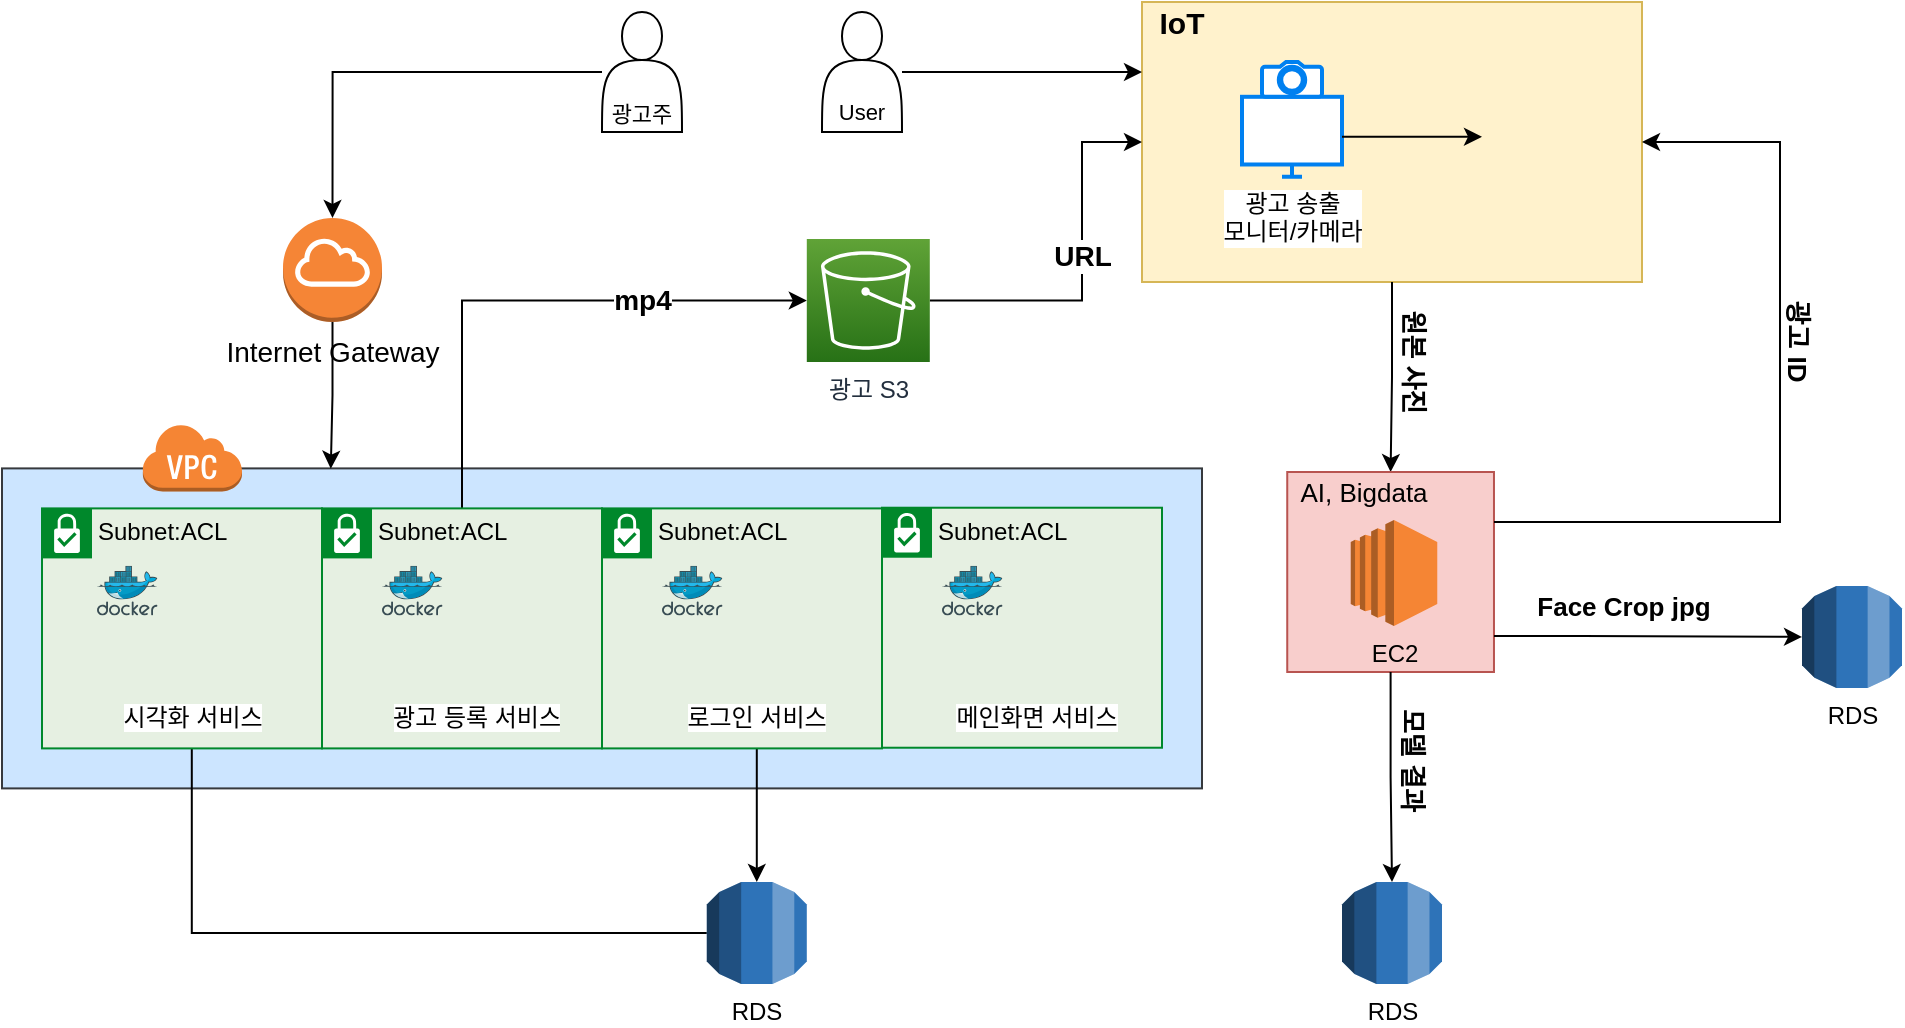 <mxfile version="14.7.0" type="github">
  <diagram id="4jmj68S6x0aWC6QBNpU3" name="Page-1">
    <mxGraphModel dx="2692" dy="548" grid="1" gridSize="10" guides="1" tooltips="1" connect="1" arrows="1" fold="1" page="1" pageScale="1" pageWidth="827" pageHeight="1169" math="0" shadow="0">
      <root>
        <mxCell id="0" />
        <mxCell id="1" parent="0" />
        <mxCell id="Qap0fLW_GG_LP9776kVZ-2" value="Subnet:ACL" style="shape=mxgraph.ibm.box;prType=subnet;fontStyle=0;verticalAlign=top;align=left;spacingLeft=32;spacingTop=4;fillColor=#E6F0E2;rounded=0;whiteSpace=wrap;html=1;strokeColor=#00882B;strokeWidth=1;dashed=0;container=1;spacing=-4;collapsible=0;expand=0;recursiveResize=0;" vertex="1" parent="1">
          <mxGeometry x="-690" y="293.2" width="140" height="120" as="geometry" />
        </mxCell>
        <mxCell id="bCeK4MnwxXuD67tKos-r-20" value="" style="rounded=0;whiteSpace=wrap;html=1;fillColor=#cce5ff;strokeColor=#36393d;" parent="1" vertex="1">
          <mxGeometry x="-850" y="273.2" width="600" height="160" as="geometry" />
        </mxCell>
        <mxCell id="bCeK4MnwxXuD67tKos-r-1" value="" style="group" parent="1" vertex="1" connectable="0">
          <mxGeometry x="-280" y="40" width="250" height="140" as="geometry" />
        </mxCell>
        <mxCell id="bCeK4MnwxXuD67tKos-r-2" value="" style="rounded=0;whiteSpace=wrap;html=1;fillColor=#fff2cc;strokeColor=#d6b656;" parent="bCeK4MnwxXuD67tKos-r-1" vertex="1">
          <mxGeometry width="250" height="140" as="geometry" />
        </mxCell>
        <mxCell id="bCeK4MnwxXuD67tKos-r-3" value="" style="group" parent="bCeK4MnwxXuD67tKos-r-1" vertex="1" connectable="0">
          <mxGeometry x="50" y="30" width="50" height="57.4" as="geometry" />
        </mxCell>
        <mxCell id="bCeK4MnwxXuD67tKos-r-4" value="광고 송출 &lt;br&gt;모니터/카메라" style="html=1;verticalLabelPosition=bottom;align=center;labelBackgroundColor=#ffffff;verticalAlign=top;strokeWidth=2;strokeColor=#0080F0;shadow=0;dashed=0;shape=mxgraph.ios7.icons.monitor;" parent="bCeK4MnwxXuD67tKos-r-3" vertex="1">
          <mxGeometry y="17.4" width="50" height="40" as="geometry" />
        </mxCell>
        <mxCell id="bCeK4MnwxXuD67tKos-r-5" value="" style="html=1;verticalLabelPosition=bottom;align=center;labelBackgroundColor=#ffffff;verticalAlign=top;strokeWidth=2;strokeColor=#0080F0;shadow=0;dashed=0;shape=mxgraph.ios7.icons.camera;" parent="bCeK4MnwxXuD67tKos-r-3" vertex="1">
          <mxGeometry x="10" width="30" height="17.4" as="geometry" />
        </mxCell>
        <mxCell id="bCeK4MnwxXuD67tKos-r-6" value="" style="shape=image;html=1;verticalAlign=top;verticalLabelPosition=bottom;labelBackgroundColor=#ffffff;imageAspect=0;aspect=fixed;image=https://cdn4.iconfinder.com/data/icons/logos-and-brands/512/272_Raspberry_Pi_logo-128.png" parent="bCeK4MnwxXuD67tKos-r-1" vertex="1">
          <mxGeometry x="170" y="34.9" width="65" height="65" as="geometry" />
        </mxCell>
        <mxCell id="bCeK4MnwxXuD67tKos-r-7" style="edgeStyle=orthogonalEdgeStyle;rounded=0;orthogonalLoop=1;jettySize=auto;html=1;entryX=0;entryY=0.5;entryDx=0;entryDy=0;" parent="bCeK4MnwxXuD67tKos-r-1" source="bCeK4MnwxXuD67tKos-r-4" target="bCeK4MnwxXuD67tKos-r-6" edge="1">
          <mxGeometry relative="1" as="geometry" />
        </mxCell>
        <mxCell id="bCeK4MnwxXuD67tKos-r-8" value="&lt;font style=&quot;font-size: 15px&quot;&gt;&lt;b&gt;IoT&lt;/b&gt;&lt;/font&gt;" style="text;html=1;fillColor=none;align=center;verticalAlign=middle;whiteSpace=wrap;rounded=0;" parent="bCeK4MnwxXuD67tKos-r-1" vertex="1">
          <mxGeometry width="40" height="20" as="geometry" />
        </mxCell>
        <mxCell id="bCeK4MnwxXuD67tKos-r-9" style="edgeStyle=orthogonalEdgeStyle;rounded=0;orthogonalLoop=1;jettySize=auto;html=1;entryX=0.5;entryY=0;entryDx=0;entryDy=0;" parent="1" source="bCeK4MnwxXuD67tKos-r-2" target="bCeK4MnwxXuD67tKos-r-13" edge="1">
          <mxGeometry relative="1" as="geometry">
            <mxPoint x="79" y="110.0" as="targetPoint" />
          </mxGeometry>
        </mxCell>
        <mxCell id="bCeK4MnwxXuD67tKos-r-10" style="edgeStyle=orthogonalEdgeStyle;rounded=0;orthogonalLoop=1;jettySize=auto;html=1;entryX=0;entryY=0.25;entryDx=0;entryDy=0;" parent="1" source="bCeK4MnwxXuD67tKos-r-11" target="bCeK4MnwxXuD67tKos-r-2" edge="1">
          <mxGeometry relative="1" as="geometry" />
        </mxCell>
        <mxCell id="bCeK4MnwxXuD67tKos-r-12" value="" style="group" parent="1" vertex="1" connectable="0">
          <mxGeometry x="-214" y="275" width="120" height="101" as="geometry" />
        </mxCell>
        <mxCell id="bCeK4MnwxXuD67tKos-r-13" value="" style="rounded=0;whiteSpace=wrap;html=1;strokeColor=#b85450;fillColor=#f8cecc;" parent="bCeK4MnwxXuD67tKos-r-12" vertex="1">
          <mxGeometry x="6.62" width="103.37" height="100" as="geometry" />
        </mxCell>
        <mxCell id="bCeK4MnwxXuD67tKos-r-14" value="&lt;font style=&quot;font-size: 13px&quot;&gt;AI, Bigdata&lt;/font&gt;" style="text;html=1;fillColor=none;align=center;verticalAlign=middle;whiteSpace=wrap;rounded=0;" parent="bCeK4MnwxXuD67tKos-r-12" vertex="1">
          <mxGeometry x="6.62" width="75.63" height="20" as="geometry" />
        </mxCell>
        <mxCell id="bCeK4MnwxXuD67tKos-r-15" value="EC2" style="outlineConnect=0;dashed=0;verticalLabelPosition=bottom;verticalAlign=top;align=center;html=1;shape=mxgraph.aws3.ec2;fillColor=#F58534;gradientColor=none;strokeColor=#000000;" parent="bCeK4MnwxXuD67tKos-r-12" vertex="1">
          <mxGeometry x="38.38" y="24" width="43.25" height="53" as="geometry" />
        </mxCell>
        <mxCell id="bCeK4MnwxXuD67tKos-r-16" value="&lt;font size=&quot;1&quot;&gt;&lt;b style=&quot;font-size: 13px&quot;&gt;원본 사진&lt;/b&gt;&lt;/font&gt;" style="text;html=1;strokeColor=none;fillColor=none;align=center;verticalAlign=middle;whiteSpace=wrap;rounded=0;rotation=90;" parent="1" vertex="1">
          <mxGeometry x="-176.5" y="210" width="65" height="20" as="geometry" />
        </mxCell>
        <mxCell id="bCeK4MnwxXuD67tKos-r-17" value="&lt;span style=&quot;font-size: 13px&quot;&gt;&lt;b&gt;광고 ID&lt;/b&gt;&lt;/span&gt;" style="text;html=1;strokeColor=none;fillColor=none;align=center;verticalAlign=middle;whiteSpace=wrap;rounded=0;rotation=90;" parent="1" vertex="1">
          <mxGeometry x="23" y="200" width="50" height="20" as="geometry" />
        </mxCell>
        <mxCell id="bCeK4MnwxXuD67tKos-r-22" value="" style="outlineConnect=0;dashed=0;verticalLabelPosition=bottom;verticalAlign=top;align=center;html=1;shape=mxgraph.aws3.virtual_private_cloud;fillColor=#F58534;gradientColor=none;strokeColor=#000000;" parent="1" vertex="1">
          <mxGeometry x="-780" y="250.7" width="50" height="34" as="geometry" />
        </mxCell>
        <mxCell id="bCeK4MnwxXuD67tKos-r-23" value="&lt;font style=&quot;font-size: 14px&quot;&gt;&lt;b&gt;URL&lt;/b&gt;&lt;/font&gt;" style="edgeStyle=orthogonalEdgeStyle;rounded=0;orthogonalLoop=1;jettySize=auto;html=1;entryX=0;entryY=0.5;entryDx=0;entryDy=0;exitX=1;exitY=0.5;exitDx=0;exitDy=0;exitPerimeter=0;" parent="1" source="bCeK4MnwxXuD67tKos-r-24" target="bCeK4MnwxXuD67tKos-r-2" edge="1">
          <mxGeometry x="0.061" relative="1" as="geometry">
            <mxPoint as="offset" />
            <mxPoint x="-370" y="530" as="targetPoint" />
            <Array as="points">
              <mxPoint x="-310" y="189" />
              <mxPoint x="-310" y="110" />
            </Array>
          </mxGeometry>
        </mxCell>
        <mxCell id="bCeK4MnwxXuD67tKos-r-24" value="광고 S3" style="points=[[0,0,0],[0.25,0,0],[0.5,0,0],[0.75,0,0],[1,0,0],[0,1,0],[0.25,1,0],[0.5,1,0],[0.75,1,0],[1,1,0],[0,0.25,0],[0,0.5,0],[0,0.75,0],[1,0.25,0],[1,0.5,0],[1,0.75,0]];outlineConnect=0;fontColor=#232F3E;gradientColor=#60A337;gradientDirection=north;fillColor=#277116;strokeColor=#ffffff;dashed=0;verticalLabelPosition=bottom;verticalAlign=top;align=center;html=1;fontSize=12;fontStyle=0;aspect=fixed;shape=mxgraph.aws4.resourceIcon;resIcon=mxgraph.aws4.s3;" parent="1" vertex="1">
          <mxGeometry x="-447.6" y="158.5" width="61.5" height="61.5" as="geometry" />
        </mxCell>
        <mxCell id="bCeK4MnwxXuD67tKos-r-25" value="&lt;b&gt;&lt;font style=&quot;font-size: 13px&quot;&gt;모델 결과&lt;/font&gt;&lt;/b&gt;" style="text;html=1;strokeColor=none;fillColor=none;align=center;verticalAlign=middle;whiteSpace=wrap;rounded=0;rotation=90;" parent="1" vertex="1">
          <mxGeometry x="-184.7" y="410" width="80" height="20" as="geometry" />
        </mxCell>
        <mxCell id="bCeK4MnwxXuD67tKos-r-35" style="edgeStyle=orthogonalEdgeStyle;rounded=0;orthogonalLoop=1;jettySize=auto;html=1;entryX=1;entryY=0.5;entryDx=0;entryDy=0;" parent="1" source="bCeK4MnwxXuD67tKos-r-13" target="bCeK4MnwxXuD67tKos-r-2" edge="1">
          <mxGeometry relative="1" as="geometry">
            <Array as="points">
              <mxPoint x="39" y="300" />
              <mxPoint x="39" y="110" />
            </Array>
            <mxPoint x="39" y="233" as="targetPoint" />
          </mxGeometry>
        </mxCell>
        <mxCell id="bCeK4MnwxXuD67tKos-r-36" value="&lt;span style=&quot;font-size: 13px&quot;&gt;&lt;b&gt;Face Crop jpg&lt;/b&gt;&lt;/span&gt;" style="text;html=1;strokeColor=none;fillColor=none;align=center;verticalAlign=middle;whiteSpace=wrap;rounded=0;rotation=0;" parent="1" vertex="1">
          <mxGeometry x="-94" y="331.95" width="110" height="20" as="geometry" />
        </mxCell>
        <mxCell id="bCeK4MnwxXuD67tKos-r-41" style="edgeStyle=orthogonalEdgeStyle;rounded=0;orthogonalLoop=1;jettySize=auto;html=1;" parent="1" source="bCeK4MnwxXuD67tKos-r-42" target="bCeK4MnwxXuD67tKos-r-51" edge="1">
          <mxGeometry relative="1" as="geometry" />
        </mxCell>
        <mxCell id="bCeK4MnwxXuD67tKos-r-42" value="RDS" style="outlineConnect=0;dashed=0;verticalLabelPosition=bottom;verticalAlign=top;align=center;html=1;shape=mxgraph.aws3.rds;fillColor=#2E73B8;gradientColor=none;" parent="1" vertex="1">
          <mxGeometry x="-497.6" y="480" width="50" height="51" as="geometry" />
        </mxCell>
        <mxCell id="bCeK4MnwxXuD67tKos-r-43" style="edgeStyle=orthogonalEdgeStyle;rounded=0;orthogonalLoop=1;jettySize=auto;html=1;entryX=0.5;entryY=0;entryDx=0;entryDy=0;entryPerimeter=0;" parent="1" source="bCeK4MnwxXuD67tKos-r-40" target="bCeK4MnwxXuD67tKos-r-42" edge="1">
          <mxGeometry relative="1" as="geometry">
            <Array as="points">
              <mxPoint x="-473" y="480" />
            </Array>
          </mxGeometry>
        </mxCell>
        <mxCell id="bCeK4MnwxXuD67tKos-r-44" value="RDS" style="outlineConnect=0;dashed=0;verticalLabelPosition=bottom;verticalAlign=top;align=center;html=1;shape=mxgraph.aws3.rds;fillColor=#2E73B8;gradientColor=none;" parent="1" vertex="1">
          <mxGeometry x="-180" y="480" width="50" height="51" as="geometry" />
        </mxCell>
        <mxCell id="bCeK4MnwxXuD67tKos-r-45" style="edgeStyle=orthogonalEdgeStyle;rounded=0;orthogonalLoop=1;jettySize=auto;html=1;entryX=0.5;entryY=0;entryDx=0;entryDy=0;entryPerimeter=0;" parent="1" source="bCeK4MnwxXuD67tKos-r-13" target="bCeK4MnwxXuD67tKos-r-44" edge="1">
          <mxGeometry relative="1" as="geometry" />
        </mxCell>
        <mxCell id="bCeK4MnwxXuD67tKos-r-46" value="RDS" style="outlineConnect=0;dashed=0;verticalLabelPosition=bottom;verticalAlign=top;align=center;html=1;shape=mxgraph.aws3.rds;fillColor=#2E73B8;gradientColor=none;" parent="1" vertex="1">
          <mxGeometry x="50" y="331.95" width="50" height="51" as="geometry" />
        </mxCell>
        <mxCell id="bCeK4MnwxXuD67tKos-r-47" style="edgeStyle=orthogonalEdgeStyle;rounded=0;orthogonalLoop=1;jettySize=auto;html=1;entryX=0;entryY=0.5;entryDx=0;entryDy=0;entryPerimeter=0;" parent="1" source="bCeK4MnwxXuD67tKos-r-13" target="bCeK4MnwxXuD67tKos-r-46" edge="1">
          <mxGeometry relative="1" as="geometry">
            <Array as="points">
              <mxPoint x="-60" y="357" />
              <mxPoint x="-60" y="357" />
            </Array>
          </mxGeometry>
        </mxCell>
        <mxCell id="Qap0fLW_GG_LP9776kVZ-1" value="Subnet:ACL" style="shape=mxgraph.ibm.box;prType=subnet;fontStyle=0;verticalAlign=top;align=left;spacingLeft=32;spacingTop=4;fillColor=#E6F0E2;rounded=0;whiteSpace=wrap;html=1;strokeColor=#00882B;strokeWidth=1;dashed=0;container=1;spacing=-4;collapsible=0;expand=0;recursiveResize=0;" vertex="1" parent="1">
          <mxGeometry x="-830" y="293.2" width="140" height="120" as="geometry" />
        </mxCell>
        <mxCell id="bCeK4MnwxXuD67tKos-r-48" value="" style="group" parent="1" vertex="1" connectable="0">
          <mxGeometry x="-802.5" y="321.9" width="95" height="77.5" as="geometry" />
        </mxCell>
        <mxCell id="bCeK4MnwxXuD67tKos-r-49" value="" style="group" parent="bCeK4MnwxXuD67tKos-r-48" vertex="1" connectable="0">
          <mxGeometry width="95" height="77.5" as="geometry" />
        </mxCell>
        <mxCell id="bCeK4MnwxXuD67tKos-r-50" value="" style="aspect=fixed;html=1;points=[];align=center;image;fontSize=12;image=img/lib/mscae/Docker.svg;strokeColor=#000000;" parent="bCeK4MnwxXuD67tKos-r-49" vertex="1">
          <mxGeometry width="30.289" height="24.84" as="geometry" />
        </mxCell>
        <mxCell id="bCeK4MnwxXuD67tKos-r-51" value="시각화 서비스" style="shape=image;html=1;verticalAlign=top;verticalLabelPosition=bottom;labelBackgroundColor=#ffffff;imageAspect=0;aspect=fixed;image=https://cdn4.iconfinder.com/data/icons/logos-brands-5/24/flask-128.png;strokeColor=#000000;" parent="bCeK4MnwxXuD67tKos-r-49" vertex="1">
          <mxGeometry x="24.893" y="16.898" width="45.022" height="45.022" as="geometry" />
        </mxCell>
        <mxCell id="Qap0fLW_GG_LP9776kVZ-25" value="&lt;font style=&quot;font-size: 14px&quot;&gt;&lt;b&gt;mp4&lt;/b&gt;&lt;/font&gt;" style="edgeStyle=orthogonalEdgeStyle;rounded=0;orthogonalLoop=1;jettySize=auto;html=1;entryX=0;entryY=0.5;entryDx=0;entryDy=0;entryPerimeter=0;" edge="1" parent="1" source="Qap0fLW_GG_LP9776kVZ-6" target="bCeK4MnwxXuD67tKos-r-24">
          <mxGeometry x="0.404" relative="1" as="geometry">
            <Array as="points">
              <mxPoint x="-620" y="189" />
            </Array>
            <mxPoint as="offset" />
          </mxGeometry>
        </mxCell>
        <mxCell id="Qap0fLW_GG_LP9776kVZ-6" value="Subnet:ACL" style="shape=mxgraph.ibm.box;prType=subnet;fontStyle=0;verticalAlign=top;align=left;spacingLeft=32;spacingTop=4;fillColor=#E6F0E2;rounded=0;whiteSpace=wrap;html=1;strokeColor=#00882B;strokeWidth=1;dashed=0;container=1;spacing=-4;collapsible=0;expand=0;recursiveResize=0;" vertex="1" parent="1">
          <mxGeometry x="-690" y="293.2" width="140" height="120" as="geometry" />
        </mxCell>
        <mxCell id="bCeK4MnwxXuD67tKos-r-31" value="" style="group" parent="1" vertex="1" connectable="0">
          <mxGeometry x="-660" y="321.9" width="80" height="61.92" as="geometry" />
        </mxCell>
        <mxCell id="bCeK4MnwxXuD67tKos-r-32" value="" style="group" parent="bCeK4MnwxXuD67tKos-r-31" vertex="1" connectable="0">
          <mxGeometry width="70" height="61.92" as="geometry" />
        </mxCell>
        <mxCell id="bCeK4MnwxXuD67tKos-r-33" value="" style="aspect=fixed;html=1;points=[];align=center;image;fontSize=12;image=img/lib/mscae/Docker.svg;strokeColor=#000000;" parent="bCeK4MnwxXuD67tKos-r-32" vertex="1">
          <mxGeometry width="30.289" height="24.84" as="geometry" />
        </mxCell>
        <mxCell id="bCeK4MnwxXuD67tKos-r-34" value="광고 등록 서비스" style="shape=image;html=1;verticalAlign=top;verticalLabelPosition=bottom;labelBackgroundColor=#ffffff;imageAspect=0;aspect=fixed;image=https://cdn4.iconfinder.com/data/icons/logos-brands-5/24/flask-128.png;strokeColor=#000000;" parent="bCeK4MnwxXuD67tKos-r-32" vertex="1">
          <mxGeometry x="24.893" y="16.898" width="45.022" height="45.022" as="geometry" />
        </mxCell>
        <mxCell id="Qap0fLW_GG_LP9776kVZ-8" value="Subnet:ACL" style="shape=mxgraph.ibm.box;prType=subnet;fontStyle=0;verticalAlign=top;align=left;spacingLeft=32;spacingTop=4;fillColor=#E6F0E2;rounded=0;whiteSpace=wrap;html=1;strokeColor=#00882B;strokeWidth=1;dashed=0;container=1;spacing=-4;collapsible=0;expand=0;recursiveResize=0;" vertex="1" parent="1">
          <mxGeometry x="-550" y="293.2" width="140" height="120" as="geometry" />
        </mxCell>
        <mxCell id="bCeK4MnwxXuD67tKos-r-37" value="" style="group" parent="Qap0fLW_GG_LP9776kVZ-8" vertex="1" connectable="0">
          <mxGeometry x="30" y="28.7" width="80" height="61.92" as="geometry" />
        </mxCell>
        <mxCell id="bCeK4MnwxXuD67tKos-r-38" value="" style="group" parent="bCeK4MnwxXuD67tKos-r-37" vertex="1" connectable="0">
          <mxGeometry width="70" height="61.92" as="geometry" />
        </mxCell>
        <mxCell id="bCeK4MnwxXuD67tKos-r-39" value="" style="aspect=fixed;html=1;points=[];align=center;image;fontSize=12;image=img/lib/mscae/Docker.svg;strokeColor=#000000;" parent="bCeK4MnwxXuD67tKos-r-38" vertex="1">
          <mxGeometry width="30.289" height="24.84" as="geometry" />
        </mxCell>
        <mxCell id="bCeK4MnwxXuD67tKos-r-40" value="로그인 서비스" style="shape=image;html=1;verticalAlign=top;verticalLabelPosition=bottom;labelBackgroundColor=#ffffff;imageAspect=0;aspect=fixed;image=https://cdn4.iconfinder.com/data/icons/logos-brands-5/24/flask-128.png;strokeColor=#000000;" parent="bCeK4MnwxXuD67tKos-r-38" vertex="1">
          <mxGeometry x="24.893" y="16.898" width="45.022" height="45.022" as="geometry" />
        </mxCell>
        <mxCell id="Qap0fLW_GG_LP9776kVZ-20" value="Subnet:ACL" style="shape=mxgraph.ibm.box;prType=subnet;fontStyle=0;verticalAlign=top;align=left;spacingLeft=32;spacingTop=4;fillColor=#E6F0E2;rounded=0;whiteSpace=wrap;html=1;strokeColor=#00882B;strokeWidth=1;dashed=0;container=1;spacing=-4;collapsible=0;expand=0;recursiveResize=0;" vertex="1" parent="1">
          <mxGeometry x="-410" y="292.86" width="140" height="120" as="geometry" />
        </mxCell>
        <mxCell id="bCeK4MnwxXuD67tKos-r-26" value="" style="group" parent="Qap0fLW_GG_LP9776kVZ-20" vertex="1" connectable="0">
          <mxGeometry x="30" y="29.04" width="80" height="61.92" as="geometry" />
        </mxCell>
        <mxCell id="bCeK4MnwxXuD67tKos-r-27" value="" style="group" parent="bCeK4MnwxXuD67tKos-r-26" vertex="1" connectable="0">
          <mxGeometry width="70" height="61.92" as="geometry" />
        </mxCell>
        <mxCell id="bCeK4MnwxXuD67tKos-r-28" value="" style="aspect=fixed;html=1;points=[];align=center;image;fontSize=12;image=img/lib/mscae/Docker.svg;strokeColor=#000000;" parent="bCeK4MnwxXuD67tKos-r-27" vertex="1">
          <mxGeometry width="30.289" height="24.84" as="geometry" />
        </mxCell>
        <mxCell id="bCeK4MnwxXuD67tKos-r-29" value="메인화면 서비스" style="shape=image;html=1;verticalAlign=top;verticalLabelPosition=bottom;labelBackgroundColor=#ffffff;imageAspect=0;aspect=fixed;image=https://cdn4.iconfinder.com/data/icons/logos-brands-5/24/flask-128.png;strokeColor=#000000;" parent="bCeK4MnwxXuD67tKos-r-27" vertex="1">
          <mxGeometry x="24.893" y="16.898" width="45.022" height="45.022" as="geometry" />
        </mxCell>
        <mxCell id="Qap0fLW_GG_LP9776kVZ-37" style="edgeStyle=orthogonalEdgeStyle;rounded=0;orthogonalLoop=1;jettySize=auto;html=1;entryX=0.274;entryY=0.001;entryDx=0;entryDy=0;entryPerimeter=0;fontSize=14;" edge="1" parent="1" source="Qap0fLW_GG_LP9776kVZ-30" target="bCeK4MnwxXuD67tKos-r-20">
          <mxGeometry relative="1" as="geometry" />
        </mxCell>
        <mxCell id="Qap0fLW_GG_LP9776kVZ-34" value="" style="group" vertex="1" connectable="0" parent="1">
          <mxGeometry x="-440" y="45" width="40" height="60" as="geometry" />
        </mxCell>
        <mxCell id="bCeK4MnwxXuD67tKos-r-11" value="" style="shape=actor;whiteSpace=wrap;html=1;strokeColor=#000000;" parent="Qap0fLW_GG_LP9776kVZ-34" vertex="1">
          <mxGeometry width="40" height="60" as="geometry" />
        </mxCell>
        <mxCell id="Qap0fLW_GG_LP9776kVZ-33" value="&lt;span style=&quot;font-size: 11px&quot;&gt;User&lt;/span&gt;" style="text;html=1;strokeColor=none;fillColor=none;align=center;verticalAlign=middle;whiteSpace=wrap;rounded=0;fontSize=14;" vertex="1" parent="Qap0fLW_GG_LP9776kVZ-34">
          <mxGeometry y="39" width="40" height="20" as="geometry" />
        </mxCell>
        <mxCell id="Qap0fLW_GG_LP9776kVZ-35" value="" style="group" vertex="1" connectable="0" parent="1">
          <mxGeometry x="-550" y="45" width="40" height="60" as="geometry" />
        </mxCell>
        <mxCell id="Qap0fLW_GG_LP9776kVZ-31" value="" style="shape=actor;whiteSpace=wrap;html=1;strokeColor=#000000;" vertex="1" parent="Qap0fLW_GG_LP9776kVZ-35">
          <mxGeometry width="40" height="60" as="geometry" />
        </mxCell>
        <mxCell id="Qap0fLW_GG_LP9776kVZ-32" value="&lt;font style=&quot;font-size: 11px&quot;&gt;광고주&lt;/font&gt;" style="text;html=1;strokeColor=none;fillColor=none;align=center;verticalAlign=middle;whiteSpace=wrap;rounded=0;fontSize=14;" vertex="1" parent="Qap0fLW_GG_LP9776kVZ-35">
          <mxGeometry y="40" width="40" height="20" as="geometry" />
        </mxCell>
        <mxCell id="Qap0fLW_GG_LP9776kVZ-36" style="edgeStyle=orthogonalEdgeStyle;rounded=0;orthogonalLoop=1;jettySize=auto;html=1;entryX=0.5;entryY=0;entryDx=0;entryDy=0;entryPerimeter=0;fontSize=14;" edge="1" parent="1" source="Qap0fLW_GG_LP9776kVZ-31" target="Qap0fLW_GG_LP9776kVZ-30">
          <mxGeometry relative="1" as="geometry" />
        </mxCell>
        <mxCell id="Qap0fLW_GG_LP9776kVZ-30" value="Internet Gateway" style="outlineConnect=0;dashed=0;verticalLabelPosition=bottom;verticalAlign=top;align=center;html=1;shape=mxgraph.aws3.internet_gateway;fillColor=#F58536;gradientColor=none;fontSize=14;" vertex="1" parent="1">
          <mxGeometry x="-709.5" y="148" width="49.5" height="52" as="geometry" />
        </mxCell>
      </root>
    </mxGraphModel>
  </diagram>
</mxfile>
